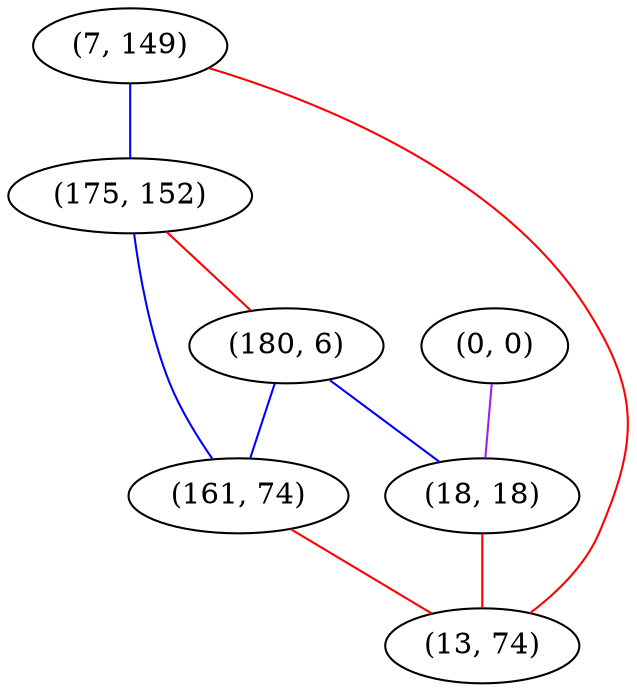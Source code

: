graph "" {
"(7, 149)";
"(175, 152)";
"(0, 0)";
"(180, 6)";
"(18, 18)";
"(161, 74)";
"(13, 74)";
"(7, 149)" -- "(175, 152)"  [color=blue, key=0, weight=3];
"(7, 149)" -- "(13, 74)"  [color=red, key=0, weight=1];
"(175, 152)" -- "(161, 74)"  [color=blue, key=0, weight=3];
"(175, 152)" -- "(180, 6)"  [color=red, key=0, weight=1];
"(0, 0)" -- "(18, 18)"  [color=purple, key=0, weight=4];
"(180, 6)" -- "(161, 74)"  [color=blue, key=0, weight=3];
"(180, 6)" -- "(18, 18)"  [color=blue, key=0, weight=3];
"(18, 18)" -- "(13, 74)"  [color=red, key=0, weight=1];
"(161, 74)" -- "(13, 74)"  [color=red, key=0, weight=1];
}
